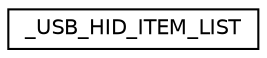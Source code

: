 digraph "Graphical Class Hierarchy"
{
  edge [fontname="Helvetica",fontsize="10",labelfontname="Helvetica",labelfontsize="10"];
  node [fontname="Helvetica",fontsize="10",shape=record];
  rankdir="LR";
  Node1 [label="_USB_HID_ITEM_LIST",height=0.2,width=0.4,color="black", fillcolor="white", style="filled",URL="$struct___u_s_b___h_i_d___i_t_e_m___l_i_s_t.html"];
}
